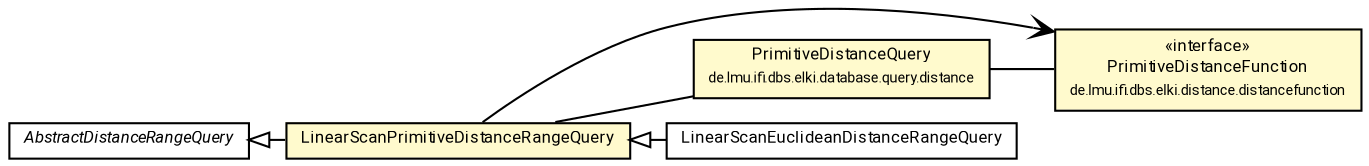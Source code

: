 #!/usr/local/bin/dot
#
# Class diagram 
# Generated by UMLGraph version R5_7_2-60-g0e99a6 (http://www.spinellis.gr/umlgraph/)
#

digraph G {
	graph [fontnames="svg"]
	edge [fontname="Roboto",fontsize=7,labelfontname="Roboto",labelfontsize=7,color="black"];
	node [fontname="Roboto",fontcolor="black",fontsize=8,shape=plaintext,margin=0,width=0,height=0];
	nodesep=0.15;
	ranksep=0.25;
	rankdir=LR;
	// de.lmu.ifi.dbs.elki.distance.distancefunction.PrimitiveDistanceFunction<O>
	c6385415 [label=<<table title="de.lmu.ifi.dbs.elki.distance.distancefunction.PrimitiveDistanceFunction" border="0" cellborder="1" cellspacing="0" cellpadding="2" bgcolor="LemonChiffon" href="../../../distance/distancefunction/PrimitiveDistanceFunction.html" target="_parent">
		<tr><td><table border="0" cellspacing="0" cellpadding="1">
		<tr><td align="center" balign="center"> &#171;interface&#187; </td></tr>
		<tr><td align="center" balign="center"> <font face="Roboto">PrimitiveDistanceFunction</font> </td></tr>
		<tr><td align="center" balign="center"> <font face="Roboto" point-size="7.0">de.lmu.ifi.dbs.elki.distance.distancefunction</font> </td></tr>
		</table></td></tr>
		</table>>, URL="../../../distance/distancefunction/PrimitiveDistanceFunction.html"];
	// de.lmu.ifi.dbs.elki.database.query.distance.PrimitiveDistanceQuery<O>
	c6385435 [label=<<table title="de.lmu.ifi.dbs.elki.database.query.distance.PrimitiveDistanceQuery" border="0" cellborder="1" cellspacing="0" cellpadding="2" bgcolor="LemonChiffon" href="../distance/PrimitiveDistanceQuery.html" target="_parent">
		<tr><td><table border="0" cellspacing="0" cellpadding="1">
		<tr><td align="center" balign="center"> <font face="Roboto">PrimitiveDistanceQuery</font> </td></tr>
		<tr><td align="center" balign="center"> <font face="Roboto" point-size="7.0">de.lmu.ifi.dbs.elki.database.query.distance</font> </td></tr>
		</table></td></tr>
		</table>>, URL="../distance/PrimitiveDistanceQuery.html"];
	// de.lmu.ifi.dbs.elki.database.query.range.LinearScanEuclideanDistanceRangeQuery<O extends de.lmu.ifi.dbs.elki.data.NumberVector>
	c6386513 [label=<<table title="de.lmu.ifi.dbs.elki.database.query.range.LinearScanEuclideanDistanceRangeQuery" border="0" cellborder="1" cellspacing="0" cellpadding="2" href="LinearScanEuclideanDistanceRangeQuery.html" target="_parent">
		<tr><td><table border="0" cellspacing="0" cellpadding="1">
		<tr><td align="center" balign="center"> <font face="Roboto">LinearScanEuclideanDistanceRangeQuery</font> </td></tr>
		</table></td></tr>
		</table>>, URL="LinearScanEuclideanDistanceRangeQuery.html"];
	// de.lmu.ifi.dbs.elki.database.query.range.AbstractDistanceRangeQuery<O>
	c6386516 [label=<<table title="de.lmu.ifi.dbs.elki.database.query.range.AbstractDistanceRangeQuery" border="0" cellborder="1" cellspacing="0" cellpadding="2" href="AbstractDistanceRangeQuery.html" target="_parent">
		<tr><td><table border="0" cellspacing="0" cellpadding="1">
		<tr><td align="center" balign="center"> <font face="Roboto"><i>AbstractDistanceRangeQuery</i></font> </td></tr>
		</table></td></tr>
		</table>>, URL="AbstractDistanceRangeQuery.html"];
	// de.lmu.ifi.dbs.elki.database.query.range.LinearScanPrimitiveDistanceRangeQuery<O>
	c6386518 [label=<<table title="de.lmu.ifi.dbs.elki.database.query.range.LinearScanPrimitiveDistanceRangeQuery" border="0" cellborder="1" cellspacing="0" cellpadding="2" bgcolor="lemonChiffon" href="LinearScanPrimitiveDistanceRangeQuery.html" target="_parent">
		<tr><td><table border="0" cellspacing="0" cellpadding="1">
		<tr><td align="center" balign="center"> <font face="Roboto">LinearScanPrimitiveDistanceRangeQuery</font> </td></tr>
		</table></td></tr>
		</table>>, URL="LinearScanPrimitiveDistanceRangeQuery.html"];
	// de.lmu.ifi.dbs.elki.database.query.distance.PrimitiveDistanceQuery<O> assoc de.lmu.ifi.dbs.elki.distance.distancefunction.PrimitiveDistanceFunction<O>
	c6385435 -> c6385415 [arrowhead=none,weight=2];
	// de.lmu.ifi.dbs.elki.database.query.range.LinearScanEuclideanDistanceRangeQuery<O extends de.lmu.ifi.dbs.elki.data.NumberVector> extends de.lmu.ifi.dbs.elki.database.query.range.LinearScanPrimitiveDistanceRangeQuery<O>
	c6386518 -> c6386513 [arrowtail=empty,dir=back,weight=10];
	// de.lmu.ifi.dbs.elki.database.query.range.LinearScanPrimitiveDistanceRangeQuery<O> extends de.lmu.ifi.dbs.elki.database.query.range.AbstractDistanceRangeQuery<O>
	c6386516 -> c6386518 [arrowtail=empty,dir=back,weight=10];
	// de.lmu.ifi.dbs.elki.database.query.range.LinearScanPrimitiveDistanceRangeQuery<O> assoc de.lmu.ifi.dbs.elki.database.query.distance.PrimitiveDistanceQuery<O>
	c6386518 -> c6385435 [arrowhead=none,weight=2];
	// de.lmu.ifi.dbs.elki.database.query.range.LinearScanPrimitiveDistanceRangeQuery<O> navassoc de.lmu.ifi.dbs.elki.distance.distancefunction.PrimitiveDistanceFunction<O>
	c6386518 -> c6385415 [arrowhead=open,weight=1];
}

